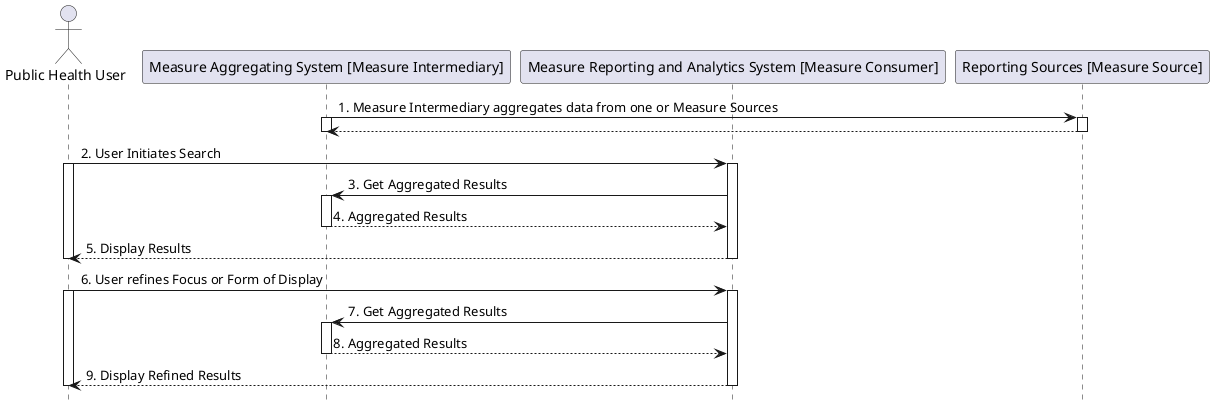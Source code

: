 @startuml
hide footbox
actor "Public Health User"
participant "Measure Aggregating System [Measure Intermediary]" as MeasureIntermediary
participant "Measure Reporting and Analytics System [Measure Consumer]" as MeasureConsumer
participant "Reporting Sources [Measure Source]" as MeasureSource
"MeasureIntermediary" -> "MeasureSource" : 1. Measure Intermediary aggregates data from one or Measure Sources
activate "MeasureIntermediary"
activate "MeasureSource"
return
deactivate "MeasureIntermediary"
deactivate "MeasureSource"
"Public Health User" -> "MeasureConsumer" : 2. User Initiates Search
activate "Public Health User"
activate "MeasureConsumer"
"MeasureConsumer" -> "MeasureIntermediary" : 3. Get Aggregated Results
activate "MeasureIntermediary"
"MeasureIntermediary" --> "MeasureConsumer" : 4. Aggregated Results
deactivate "MeasureIntermediary"
"MeasureConsumer" --> "Public Health User" : 5. Display Results
deactivate "Public Health User"
deactivate "MeasureConsumer"
"Public Health User" -> "MeasureConsumer" : 6. User refines Focus or Form of Display
activate "Public Health User"
activate "MeasureConsumer"
"MeasureConsumer" -> "MeasureIntermediary" : 7. Get Aggregated Results
activate "MeasureIntermediary"
"MeasureIntermediary" --> "MeasureConsumer" : 8. Aggregated Results
deactivate "MeasureIntermediary"
"MeasureConsumer" --> "Public Health User" : 9. Display Refined Results
deactivate "Public Health User"
deactivate "MeasureConsumer"
@enduml
